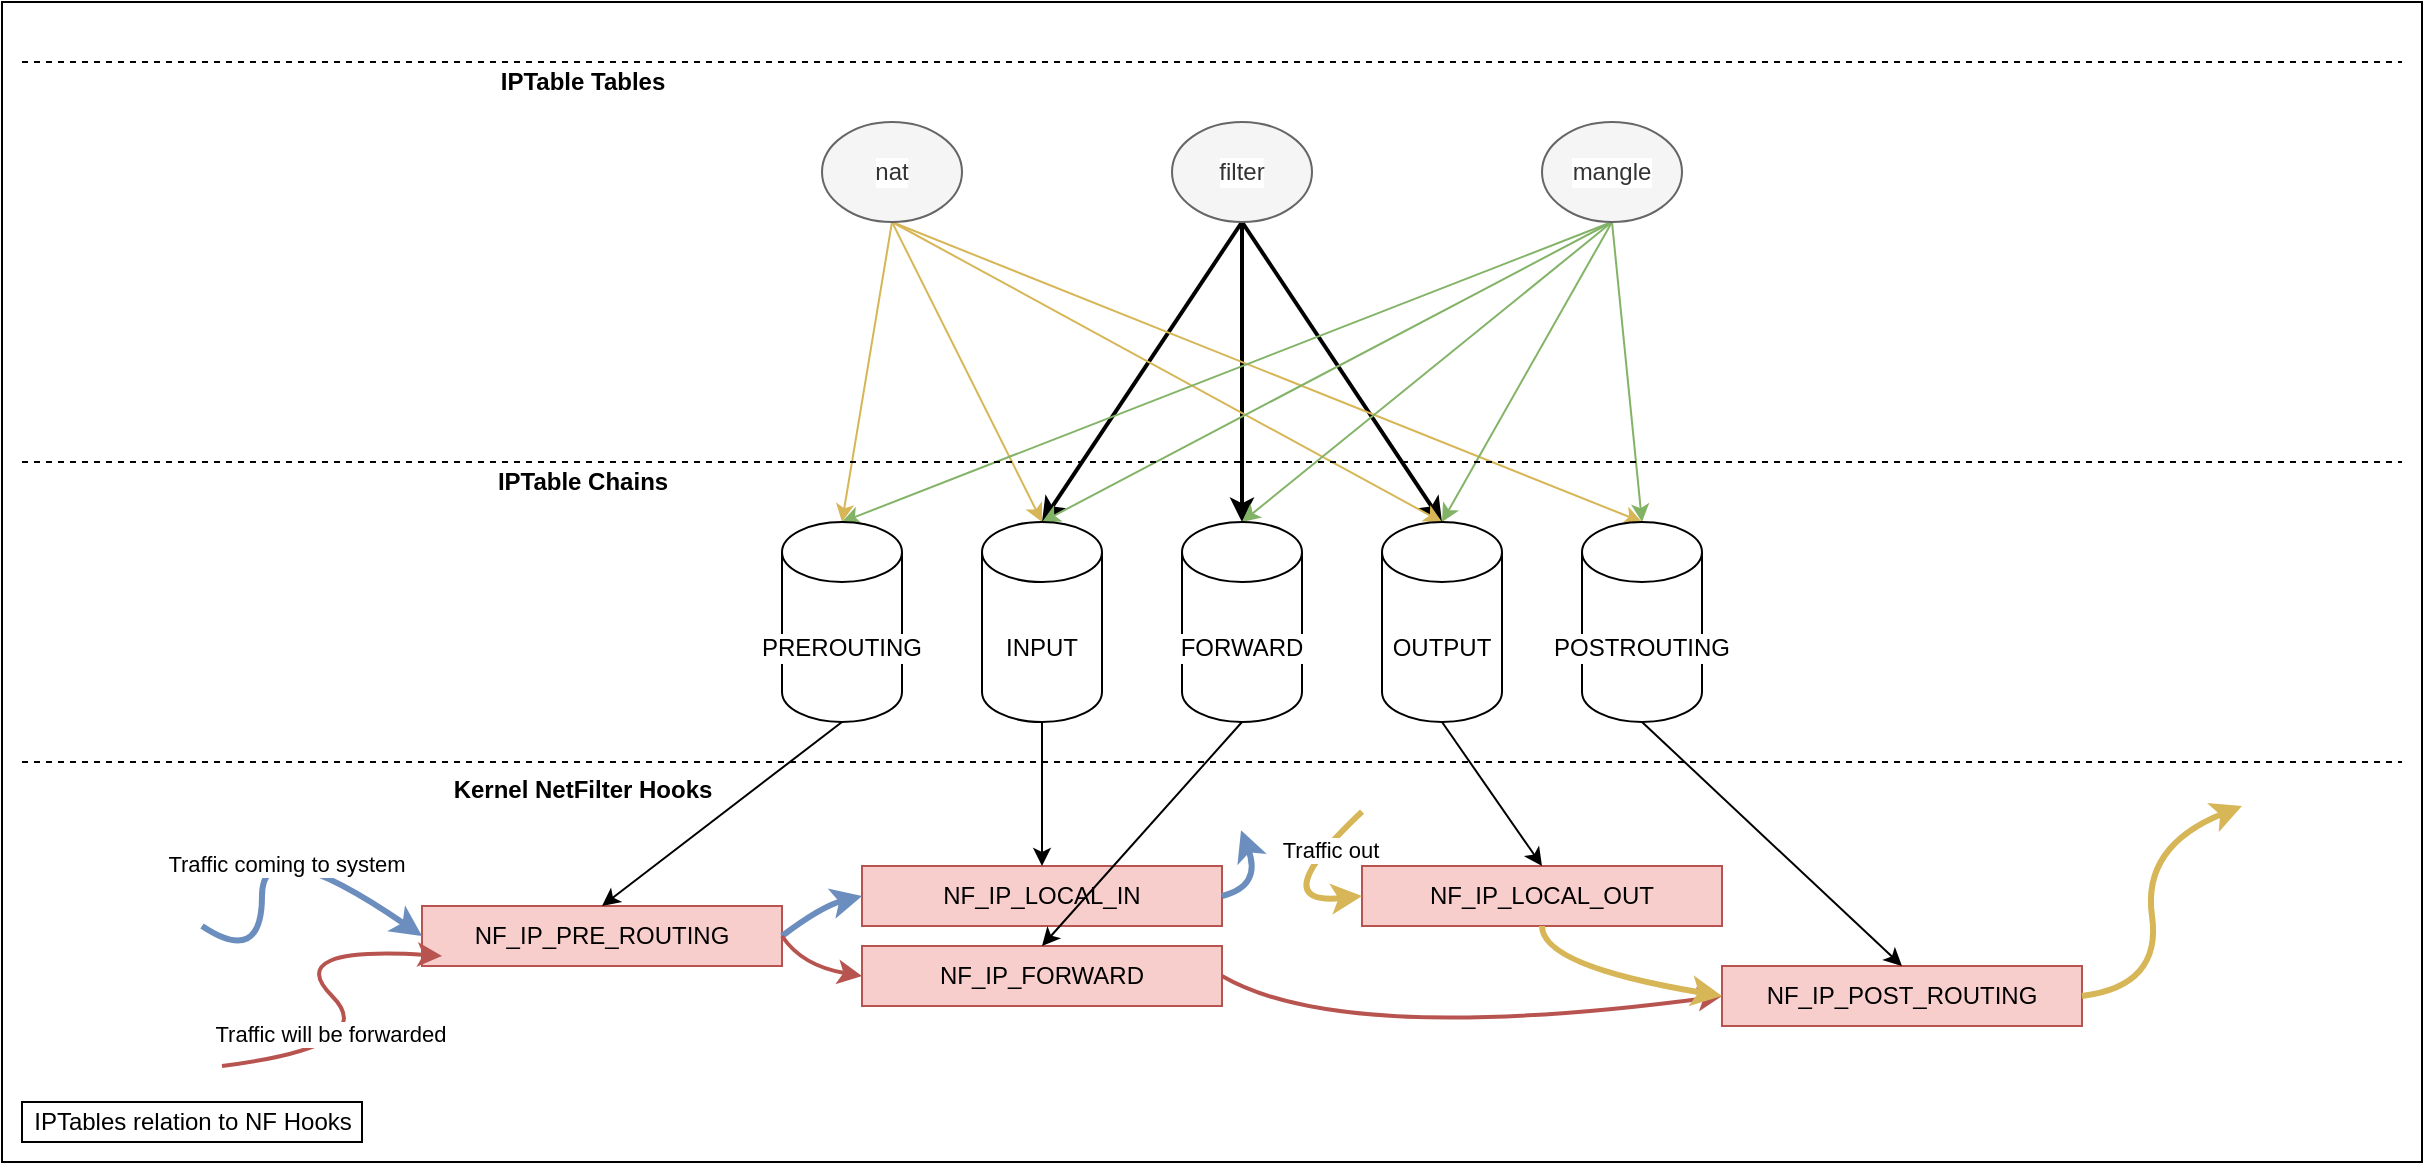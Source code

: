 <mxfile version="19.0.0" type="device"><diagram id="K_wUXZU-gFHwMJ2msLP8" name="Page-1"><mxGraphModel dx="2201" dy="1981" grid="1" gridSize="10" guides="1" tooltips="1" connect="1" arrows="1" fold="1" page="1" pageScale="1" pageWidth="850" pageHeight="1100" math="0" shadow="0"><root><mxCell id="0"/><mxCell id="1" parent="0"/><mxCell id="9tylUFUnWtwnQ6oRXO9I-60" value="" style="rounded=0;whiteSpace=wrap;html=1;labelBackgroundColor=default;" vertex="1" parent="1"><mxGeometry x="-210" y="-180" width="1210" height="580" as="geometry"/></mxCell><mxCell id="9tylUFUnWtwnQ6oRXO9I-1" value="NF_IP_PRE_ROUTING" style="rounded=0;whiteSpace=wrap;html=1;fillColor=#f8cecc;strokeColor=#b85450;" vertex="1" parent="1"><mxGeometry y="272" width="180" height="30" as="geometry"/></mxCell><mxCell id="9tylUFUnWtwnQ6oRXO9I-2" value="NF_IP_FORWARD" style="rounded=0;whiteSpace=wrap;html=1;fillColor=#f8cecc;strokeColor=#b85450;" vertex="1" parent="1"><mxGeometry x="220" y="292" width="180" height="30" as="geometry"/></mxCell><mxCell id="9tylUFUnWtwnQ6oRXO9I-4" value="NF_IP_LOCAL_IN" style="rounded=0;whiteSpace=wrap;html=1;fillColor=#f8cecc;strokeColor=#b85450;" vertex="1" parent="1"><mxGeometry x="220" y="252" width="180" height="30" as="geometry"/></mxCell><mxCell id="9tylUFUnWtwnQ6oRXO9I-5" value="NF_IP_POST_ROUTING" style="rounded=0;whiteSpace=wrap;html=1;fillColor=#f8cecc;strokeColor=#b85450;" vertex="1" parent="1"><mxGeometry x="650" y="302" width="180" height="30" as="geometry"/></mxCell><mxCell id="9tylUFUnWtwnQ6oRXO9I-6" value="NF_IP_LOCAL_OUT" style="rounded=0;whiteSpace=wrap;html=1;fillColor=#f8cecc;strokeColor=#b85450;" vertex="1" parent="1"><mxGeometry x="470" y="252" width="180" height="30" as="geometry"/></mxCell><mxCell id="9tylUFUnWtwnQ6oRXO9I-8" value="Kernel NetFilter Hooks" style="text;html=1;align=center;verticalAlign=middle;resizable=0;points=[];autosize=1;strokeColor=none;fillColor=none;fontStyle=1" vertex="1" parent="1"><mxGeometry x="5" y="204" width="150" height="20" as="geometry"/></mxCell><mxCell id="9tylUFUnWtwnQ6oRXO9I-11" value="IPTable Chains" style="text;html=1;align=center;verticalAlign=middle;resizable=0;points=[];autosize=1;strokeColor=none;fillColor=none;fontStyle=1" vertex="1" parent="1"><mxGeometry x="30" y="50" width="100" height="20" as="geometry"/></mxCell><mxCell id="9tylUFUnWtwnQ6oRXO9I-18" value="IPTable Tables" style="text;html=1;align=center;verticalAlign=middle;resizable=0;points=[];autosize=1;strokeColor=none;fillColor=none;fontStyle=1" vertex="1" parent="1"><mxGeometry x="30" y="-150" width="100" height="20" as="geometry"/></mxCell><mxCell id="9tylUFUnWtwnQ6oRXO9I-24" style="rounded=0;orthogonalLoop=1;jettySize=auto;html=1;exitX=0.5;exitY=1;exitDx=0;exitDy=0;entryX=0.5;entryY=0;entryDx=0;entryDy=0;entryPerimeter=0;strokeWidth=2;" edge="1" parent="1" source="9tylUFUnWtwnQ6oRXO9I-20" target="9tylUFUnWtwnQ6oRXO9I-13"><mxGeometry relative="1" as="geometry"/></mxCell><mxCell id="9tylUFUnWtwnQ6oRXO9I-25" style="edgeStyle=none;rounded=0;orthogonalLoop=1;jettySize=auto;html=1;exitX=0.5;exitY=1;exitDx=0;exitDy=0;entryX=0.5;entryY=0;entryDx=0;entryDy=0;entryPerimeter=0;strokeWidth=2;" edge="1" parent="1" source="9tylUFUnWtwnQ6oRXO9I-20" target="9tylUFUnWtwnQ6oRXO9I-14"><mxGeometry relative="1" as="geometry"/></mxCell><mxCell id="9tylUFUnWtwnQ6oRXO9I-26" style="edgeStyle=none;rounded=0;orthogonalLoop=1;jettySize=auto;html=1;exitX=0.5;exitY=1;exitDx=0;exitDy=0;entryX=0.5;entryY=0;entryDx=0;entryDy=0;entryPerimeter=0;strokeWidth=2;" edge="1" parent="1" source="9tylUFUnWtwnQ6oRXO9I-20" target="9tylUFUnWtwnQ6oRXO9I-15"><mxGeometry relative="1" as="geometry"/></mxCell><mxCell id="9tylUFUnWtwnQ6oRXO9I-20" value="filter" style="ellipse;whiteSpace=wrap;html=1;labelBackgroundColor=default;fillColor=#f5f5f5;fontColor=#333333;strokeColor=#666666;" vertex="1" parent="1"><mxGeometry x="375" y="-120" width="70" height="50" as="geometry"/></mxCell><mxCell id="9tylUFUnWtwnQ6oRXO9I-29" style="edgeStyle=none;rounded=0;orthogonalLoop=1;jettySize=auto;html=1;exitX=0.5;exitY=1;exitDx=0;exitDy=0;entryX=0.5;entryY=0;entryDx=0;entryDy=0;entryPerimeter=0;fillColor=#fff2cc;strokeColor=#d6b656;" edge="1" parent="1" source="9tylUFUnWtwnQ6oRXO9I-21" target="9tylUFUnWtwnQ6oRXO9I-12"><mxGeometry relative="1" as="geometry"/></mxCell><mxCell id="9tylUFUnWtwnQ6oRXO9I-30" style="edgeStyle=none;rounded=0;orthogonalLoop=1;jettySize=auto;html=1;exitX=0.5;exitY=1;exitDx=0;exitDy=0;entryX=0.5;entryY=0;entryDx=0;entryDy=0;entryPerimeter=0;fillColor=#fff2cc;strokeColor=#d6b656;" edge="1" parent="1" source="9tylUFUnWtwnQ6oRXO9I-21" target="9tylUFUnWtwnQ6oRXO9I-13"><mxGeometry relative="1" as="geometry"/></mxCell><mxCell id="9tylUFUnWtwnQ6oRXO9I-31" style="edgeStyle=none;rounded=0;orthogonalLoop=1;jettySize=auto;html=1;exitX=0.5;exitY=1;exitDx=0;exitDy=0;fillColor=#fff2cc;strokeColor=#d6b656;" edge="1" parent="1" source="9tylUFUnWtwnQ6oRXO9I-21"><mxGeometry relative="1" as="geometry"><mxPoint x="510" y="80" as="targetPoint"/></mxGeometry></mxCell><mxCell id="9tylUFUnWtwnQ6oRXO9I-32" style="edgeStyle=none;rounded=0;orthogonalLoop=1;jettySize=auto;html=1;exitX=0.5;exitY=1;exitDx=0;exitDy=0;entryX=0.5;entryY=0;entryDx=0;entryDy=0;entryPerimeter=0;fillColor=#fff2cc;strokeColor=#d6b656;" edge="1" parent="1" source="9tylUFUnWtwnQ6oRXO9I-21" target="9tylUFUnWtwnQ6oRXO9I-16"><mxGeometry relative="1" as="geometry"/></mxCell><mxCell id="9tylUFUnWtwnQ6oRXO9I-21" value="nat" style="ellipse;whiteSpace=wrap;html=1;labelBackgroundColor=default;fillColor=#f5f5f5;fontColor=#333333;strokeColor=#666666;" vertex="1" parent="1"><mxGeometry x="200" y="-120" width="70" height="50" as="geometry"/></mxCell><mxCell id="9tylUFUnWtwnQ6oRXO9I-33" style="edgeStyle=none;rounded=0;orthogonalLoop=1;jettySize=auto;html=1;exitX=0.5;exitY=1;exitDx=0;exitDy=0;entryX=0.5;entryY=0;entryDx=0;entryDy=0;entryPerimeter=0;fillColor=#d5e8d4;strokeColor=#82b366;" edge="1" parent="1" source="9tylUFUnWtwnQ6oRXO9I-22" target="9tylUFUnWtwnQ6oRXO9I-16"><mxGeometry relative="1" as="geometry"/></mxCell><mxCell id="9tylUFUnWtwnQ6oRXO9I-34" style="edgeStyle=none;rounded=0;orthogonalLoop=1;jettySize=auto;html=1;exitX=0.5;exitY=1;exitDx=0;exitDy=0;entryX=0.5;entryY=0;entryDx=0;entryDy=0;entryPerimeter=0;fillColor=#d5e8d4;strokeColor=#82b366;" edge="1" parent="1" source="9tylUFUnWtwnQ6oRXO9I-22" target="9tylUFUnWtwnQ6oRXO9I-15"><mxGeometry relative="1" as="geometry"/></mxCell><mxCell id="9tylUFUnWtwnQ6oRXO9I-35" style="edgeStyle=none;rounded=0;orthogonalLoop=1;jettySize=auto;html=1;exitX=0.5;exitY=1;exitDx=0;exitDy=0;entryX=0.5;entryY=0;entryDx=0;entryDy=0;entryPerimeter=0;fillColor=#d5e8d4;strokeColor=#82b366;" edge="1" parent="1" source="9tylUFUnWtwnQ6oRXO9I-22" target="9tylUFUnWtwnQ6oRXO9I-14"><mxGeometry relative="1" as="geometry"/></mxCell><mxCell id="9tylUFUnWtwnQ6oRXO9I-36" style="edgeStyle=none;rounded=0;orthogonalLoop=1;jettySize=auto;html=1;exitX=0.5;exitY=1;exitDx=0;exitDy=0;entryX=0.5;entryY=0;entryDx=0;entryDy=0;entryPerimeter=0;fillColor=#d5e8d4;strokeColor=#82b366;" edge="1" parent="1" source="9tylUFUnWtwnQ6oRXO9I-22" target="9tylUFUnWtwnQ6oRXO9I-13"><mxGeometry relative="1" as="geometry"/></mxCell><mxCell id="9tylUFUnWtwnQ6oRXO9I-37" style="edgeStyle=none;rounded=0;orthogonalLoop=1;jettySize=auto;html=1;exitX=0.5;exitY=1;exitDx=0;exitDy=0;entryX=0.5;entryY=0;entryDx=0;entryDy=0;entryPerimeter=0;fillColor=#d5e8d4;strokeColor=#82b366;" edge="1" parent="1" source="9tylUFUnWtwnQ6oRXO9I-22" target="9tylUFUnWtwnQ6oRXO9I-12"><mxGeometry relative="1" as="geometry"/></mxCell><mxCell id="9tylUFUnWtwnQ6oRXO9I-22" value="mangle" style="ellipse;whiteSpace=wrap;html=1;labelBackgroundColor=default;fillColor=#f5f5f5;fontColor=#333333;strokeColor=#666666;" vertex="1" parent="1"><mxGeometry x="560" y="-120" width="70" height="50" as="geometry"/></mxCell><mxCell id="9tylUFUnWtwnQ6oRXO9I-38" value="" style="group" vertex="1" connectable="0" parent="1"><mxGeometry x="180" y="80" width="460" height="100" as="geometry"/></mxCell><mxCell id="9tylUFUnWtwnQ6oRXO9I-12" value="PREROUTING" style="shape=cylinder3;whiteSpace=wrap;html=1;boundedLbl=1;backgroundOutline=1;size=15;labelBackgroundColor=default;" vertex="1" parent="9tylUFUnWtwnQ6oRXO9I-38"><mxGeometry width="60" height="100" as="geometry"/></mxCell><mxCell id="9tylUFUnWtwnQ6oRXO9I-13" value="INPUT" style="shape=cylinder3;whiteSpace=wrap;html=1;boundedLbl=1;backgroundOutline=1;size=15;labelBackgroundColor=default;" vertex="1" parent="9tylUFUnWtwnQ6oRXO9I-38"><mxGeometry x="100" width="60" height="100" as="geometry"/></mxCell><mxCell id="9tylUFUnWtwnQ6oRXO9I-14" value="FORWARD" style="shape=cylinder3;whiteSpace=wrap;html=1;boundedLbl=1;backgroundOutline=1;size=15;labelBackgroundColor=default;" vertex="1" parent="9tylUFUnWtwnQ6oRXO9I-38"><mxGeometry x="200" width="60" height="100" as="geometry"/></mxCell><mxCell id="9tylUFUnWtwnQ6oRXO9I-15" value="OUTPUT" style="shape=cylinder3;whiteSpace=wrap;html=1;boundedLbl=1;backgroundOutline=1;size=15;labelBackgroundColor=default;" vertex="1" parent="9tylUFUnWtwnQ6oRXO9I-38"><mxGeometry x="300" width="60" height="100" as="geometry"/></mxCell><mxCell id="9tylUFUnWtwnQ6oRXO9I-16" value="POSTROUTING" style="shape=cylinder3;whiteSpace=wrap;html=1;boundedLbl=1;backgroundOutline=1;size=15;labelBackgroundColor=default;" vertex="1" parent="9tylUFUnWtwnQ6oRXO9I-38"><mxGeometry x="400" width="60" height="100" as="geometry"/></mxCell><mxCell id="9tylUFUnWtwnQ6oRXO9I-39" style="edgeStyle=none;rounded=0;orthogonalLoop=1;jettySize=auto;html=1;exitX=0.5;exitY=1;exitDx=0;exitDy=0;exitPerimeter=0;entryX=0.5;entryY=0;entryDx=0;entryDy=0;strokeWidth=1;" edge="1" parent="1" source="9tylUFUnWtwnQ6oRXO9I-12" target="9tylUFUnWtwnQ6oRXO9I-1"><mxGeometry relative="1" as="geometry"><mxPoint x="210" y="202" as="sourcePoint"/></mxGeometry></mxCell><mxCell id="9tylUFUnWtwnQ6oRXO9I-40" style="edgeStyle=none;rounded=0;orthogonalLoop=1;jettySize=auto;html=1;exitX=0.5;exitY=1;exitDx=0;exitDy=0;exitPerimeter=0;entryX=0.5;entryY=0;entryDx=0;entryDy=0;strokeWidth=1;" edge="1" parent="1" source="9tylUFUnWtwnQ6oRXO9I-13" target="9tylUFUnWtwnQ6oRXO9I-4"><mxGeometry relative="1" as="geometry"><mxPoint x="310" y="202" as="sourcePoint"/></mxGeometry></mxCell><mxCell id="9tylUFUnWtwnQ6oRXO9I-41" style="edgeStyle=none;rounded=0;orthogonalLoop=1;jettySize=auto;html=1;exitX=0.5;exitY=1;exitDx=0;exitDy=0;exitPerimeter=0;entryX=0.5;entryY=0;entryDx=0;entryDy=0;strokeWidth=1;" edge="1" parent="1" source="9tylUFUnWtwnQ6oRXO9I-14" target="9tylUFUnWtwnQ6oRXO9I-2"><mxGeometry relative="1" as="geometry"><mxPoint x="410" y="202" as="sourcePoint"/></mxGeometry></mxCell><mxCell id="9tylUFUnWtwnQ6oRXO9I-42" style="edgeStyle=none;rounded=0;orthogonalLoop=1;jettySize=auto;html=1;exitX=0.5;exitY=1;exitDx=0;exitDy=0;exitPerimeter=0;entryX=0.5;entryY=0;entryDx=0;entryDy=0;strokeWidth=1;" edge="1" parent="1" source="9tylUFUnWtwnQ6oRXO9I-15" target="9tylUFUnWtwnQ6oRXO9I-6"><mxGeometry relative="1" as="geometry"><mxPoint x="510" y="202" as="sourcePoint"/></mxGeometry></mxCell><mxCell id="9tylUFUnWtwnQ6oRXO9I-43" style="edgeStyle=none;rounded=0;orthogonalLoop=1;jettySize=auto;html=1;exitX=0.5;exitY=1;exitDx=0;exitDy=0;exitPerimeter=0;entryX=0.5;entryY=0;entryDx=0;entryDy=0;strokeWidth=1;" edge="1" parent="1" source="9tylUFUnWtwnQ6oRXO9I-16" target="9tylUFUnWtwnQ6oRXO9I-5"><mxGeometry relative="1" as="geometry"><mxPoint x="610" y="202" as="sourcePoint"/></mxGeometry></mxCell><mxCell id="9tylUFUnWtwnQ6oRXO9I-44" value="" style="curved=1;endArrow=classic;html=1;rounded=0;strokeWidth=3;entryX=0;entryY=0.5;entryDx=0;entryDy=0;fillColor=#dae8fc;strokeColor=#6c8ebf;" edge="1" parent="1" target="9tylUFUnWtwnQ6oRXO9I-1"><mxGeometry width="50" height="50" relative="1" as="geometry"><mxPoint x="-110" y="282" as="sourcePoint"/><mxPoint x="-30" y="282" as="targetPoint"/><Array as="points"><mxPoint x="-80" y="302"/><mxPoint x="-80" y="232"/></Array></mxGeometry></mxCell><mxCell id="9tylUFUnWtwnQ6oRXO9I-57" value="Traffic coming to system" style="edgeLabel;html=1;align=center;verticalAlign=middle;resizable=0;points=[];" vertex="1" connectable="0" parent="9tylUFUnWtwnQ6oRXO9I-44"><mxGeometry x="0.241" y="-9" relative="1" as="geometry"><mxPoint as="offset"/></mxGeometry></mxCell><mxCell id="9tylUFUnWtwnQ6oRXO9I-46" value="" style="curved=1;endArrow=classic;html=1;rounded=0;strokeWidth=3;entryX=0;entryY=0.5;entryDx=0;entryDy=0;fillColor=#dae8fc;strokeColor=#6c8ebf;exitX=1;exitY=0.5;exitDx=0;exitDy=0;" edge="1" parent="1" source="9tylUFUnWtwnQ6oRXO9I-1" target="9tylUFUnWtwnQ6oRXO9I-4"><mxGeometry width="50" height="50" relative="1" as="geometry"><mxPoint x="210" y="322" as="sourcePoint"/><mxPoint x="320" y="277" as="targetPoint"/><Array as="points"><mxPoint x="200" y="272"/></Array></mxGeometry></mxCell><mxCell id="9tylUFUnWtwnQ6oRXO9I-47" value="" style="curved=1;endArrow=classic;html=1;rounded=0;strokeWidth=2;entryX=0;entryY=0.5;entryDx=0;entryDy=0;fillColor=#f8cecc;strokeColor=#b85450;exitX=1;exitY=0.5;exitDx=0;exitDy=0;" edge="1" parent="1" source="9tylUFUnWtwnQ6oRXO9I-1" target="9tylUFUnWtwnQ6oRXO9I-2"><mxGeometry width="50" height="50" relative="1" as="geometry"><mxPoint x="190" y="297" as="sourcePoint"/><mxPoint x="230" y="277" as="targetPoint"/><Array as="points"><mxPoint x="190" y="302"/></Array></mxGeometry></mxCell><mxCell id="9tylUFUnWtwnQ6oRXO9I-48" value="" style="curved=1;endArrow=classic;html=1;rounded=0;strokeWidth=3;fillColor=#dae8fc;strokeColor=#6c8ebf;exitX=1;exitY=0.5;exitDx=0;exitDy=0;entryX=0.512;entryY=0.714;entryDx=0;entryDy=0;entryPerimeter=0;" edge="1" parent="1" source="9tylUFUnWtwnQ6oRXO9I-4" target="9tylUFUnWtwnQ6oRXO9I-60"><mxGeometry width="50" height="50" relative="1" as="geometry"><mxPoint x="340" y="252" as="sourcePoint"/><mxPoint x="420" y="232" as="targetPoint"/><Array as="points"><mxPoint x="420" y="262"/></Array></mxGeometry></mxCell><mxCell id="9tylUFUnWtwnQ6oRXO9I-49" value="" style="curved=1;endArrow=classic;html=1;rounded=0;strokeWidth=3;fillColor=#fff2cc;strokeColor=#d6b656;entryX=0;entryY=0.5;entryDx=0;entryDy=0;exitX=0.562;exitY=0.698;exitDx=0;exitDy=0;exitPerimeter=0;" edge="1" parent="1" source="9tylUFUnWtwnQ6oRXO9I-60" target="9tylUFUnWtwnQ6oRXO9I-6"><mxGeometry width="50" height="50" relative="1" as="geometry"><mxPoint x="440" y="232" as="sourcePoint"/><mxPoint x="430" y="242" as="targetPoint"/><Array as="points"><mxPoint x="420" y="272"/></Array></mxGeometry></mxCell><mxCell id="9tylUFUnWtwnQ6oRXO9I-59" value="Traffic out" style="edgeLabel;html=1;align=center;verticalAlign=middle;resizable=0;points=[];" vertex="1" connectable="0" parent="9tylUFUnWtwnQ6oRXO9I-49"><mxGeometry x="-0.577" y="3" relative="1" as="geometry"><mxPoint as="offset"/></mxGeometry></mxCell><mxCell id="9tylUFUnWtwnQ6oRXO9I-50" value="" style="curved=1;endArrow=classic;html=1;rounded=0;strokeWidth=2;fillColor=#f8cecc;strokeColor=#b85450;entryX=0;entryY=0.5;entryDx=0;entryDy=0;exitX=1;exitY=0.5;exitDx=0;exitDy=0;" edge="1" parent="1" source="9tylUFUnWtwnQ6oRXO9I-2" target="9tylUFUnWtwnQ6oRXO9I-5"><mxGeometry width="50" height="50" relative="1" as="geometry"><mxPoint x="510" y="312" as="sourcePoint"/><mxPoint x="485" y="357" as="targetPoint"/><Array as="points"><mxPoint x="460" y="342"/></Array></mxGeometry></mxCell><mxCell id="9tylUFUnWtwnQ6oRXO9I-51" value="" style="curved=1;endArrow=classic;html=1;rounded=0;strokeWidth=3;fillColor=#fff2cc;strokeColor=#d6b656;entryX=0;entryY=0.5;entryDx=0;entryDy=0;exitX=0.5;exitY=1;exitDx=0;exitDy=0;" edge="1" parent="1" source="9tylUFUnWtwnQ6oRXO9I-6" target="9tylUFUnWtwnQ6oRXO9I-5"><mxGeometry width="50" height="50" relative="1" as="geometry"><mxPoint x="450" y="242" as="sourcePoint"/><mxPoint x="480" y="277" as="targetPoint"/><Array as="points"><mxPoint x="560" y="302"/></Array></mxGeometry></mxCell><mxCell id="9tylUFUnWtwnQ6oRXO9I-52" value="" style="curved=1;endArrow=classic;html=1;rounded=0;strokeWidth=3;fillColor=#fff2cc;strokeColor=#d6b656;exitX=1;exitY=0.5;exitDx=0;exitDy=0;" edge="1" parent="1" source="9tylUFUnWtwnQ6oRXO9I-5"><mxGeometry width="50" height="50" relative="1" as="geometry"><mxPoint x="830" y="272" as="sourcePoint"/><mxPoint x="910" y="222" as="targetPoint"/><Array as="points"><mxPoint x="870" y="312"/><mxPoint x="860" y="242"/></Array></mxGeometry></mxCell><mxCell id="9tylUFUnWtwnQ6oRXO9I-56" value="" style="curved=1;endArrow=classic;html=1;rounded=0;strokeWidth=2;entryX=0;entryY=0.5;entryDx=0;entryDy=0;fillColor=#f8cecc;strokeColor=#b85450;" edge="1" parent="1"><mxGeometry width="50" height="50" relative="1" as="geometry"><mxPoint x="-100" y="352" as="sourcePoint"/><mxPoint x="10.0" y="297.0" as="targetPoint"/><Array as="points"><mxPoint x="-20" y="342"/><mxPoint x="-70" y="292"/></Array></mxGeometry></mxCell><mxCell id="9tylUFUnWtwnQ6oRXO9I-58" value="Traffic will be forwarded" style="edgeLabel;html=1;align=center;verticalAlign=middle;resizable=0;points=[];" vertex="1" connectable="0" parent="9tylUFUnWtwnQ6oRXO9I-56"><mxGeometry x="-0.526" y="9" relative="1" as="geometry"><mxPoint as="offset"/></mxGeometry></mxCell><mxCell id="9tylUFUnWtwnQ6oRXO9I-61" value="" style="group" vertex="1" connectable="0" parent="1"><mxGeometry x="-200" y="-150" width="1190" height="350" as="geometry"/></mxCell><mxCell id="9tylUFUnWtwnQ6oRXO9I-7" value="" style="endArrow=none;dashed=1;html=1;rounded=0;" edge="1" parent="9tylUFUnWtwnQ6oRXO9I-61"><mxGeometry width="50" height="50" relative="1" as="geometry"><mxPoint y="350" as="sourcePoint"/><mxPoint x="1190" y="350" as="targetPoint"/></mxGeometry></mxCell><mxCell id="9tylUFUnWtwnQ6oRXO9I-10" value="" style="endArrow=none;dashed=1;html=1;rounded=0;" edge="1" parent="9tylUFUnWtwnQ6oRXO9I-61"><mxGeometry width="50" height="50" relative="1" as="geometry"><mxPoint y="200" as="sourcePoint"/><mxPoint x="1190" y="200" as="targetPoint"/></mxGeometry></mxCell><mxCell id="9tylUFUnWtwnQ6oRXO9I-17" value="" style="endArrow=none;dashed=1;html=1;rounded=0;" edge="1" parent="9tylUFUnWtwnQ6oRXO9I-61"><mxGeometry width="50" height="50" relative="1" as="geometry"><mxPoint as="sourcePoint"/><mxPoint x="1190" as="targetPoint"/></mxGeometry></mxCell><mxCell id="9tylUFUnWtwnQ6oRXO9I-62" value="IPTables relation to NF Hooks" style="text;html=1;align=center;verticalAlign=middle;resizable=0;points=[];autosize=1;fillColor=default;strokeColor=default;" vertex="1" parent="1"><mxGeometry x="-200" y="370" width="170" height="20" as="geometry"/></mxCell></root></mxGraphModel></diagram></mxfile>